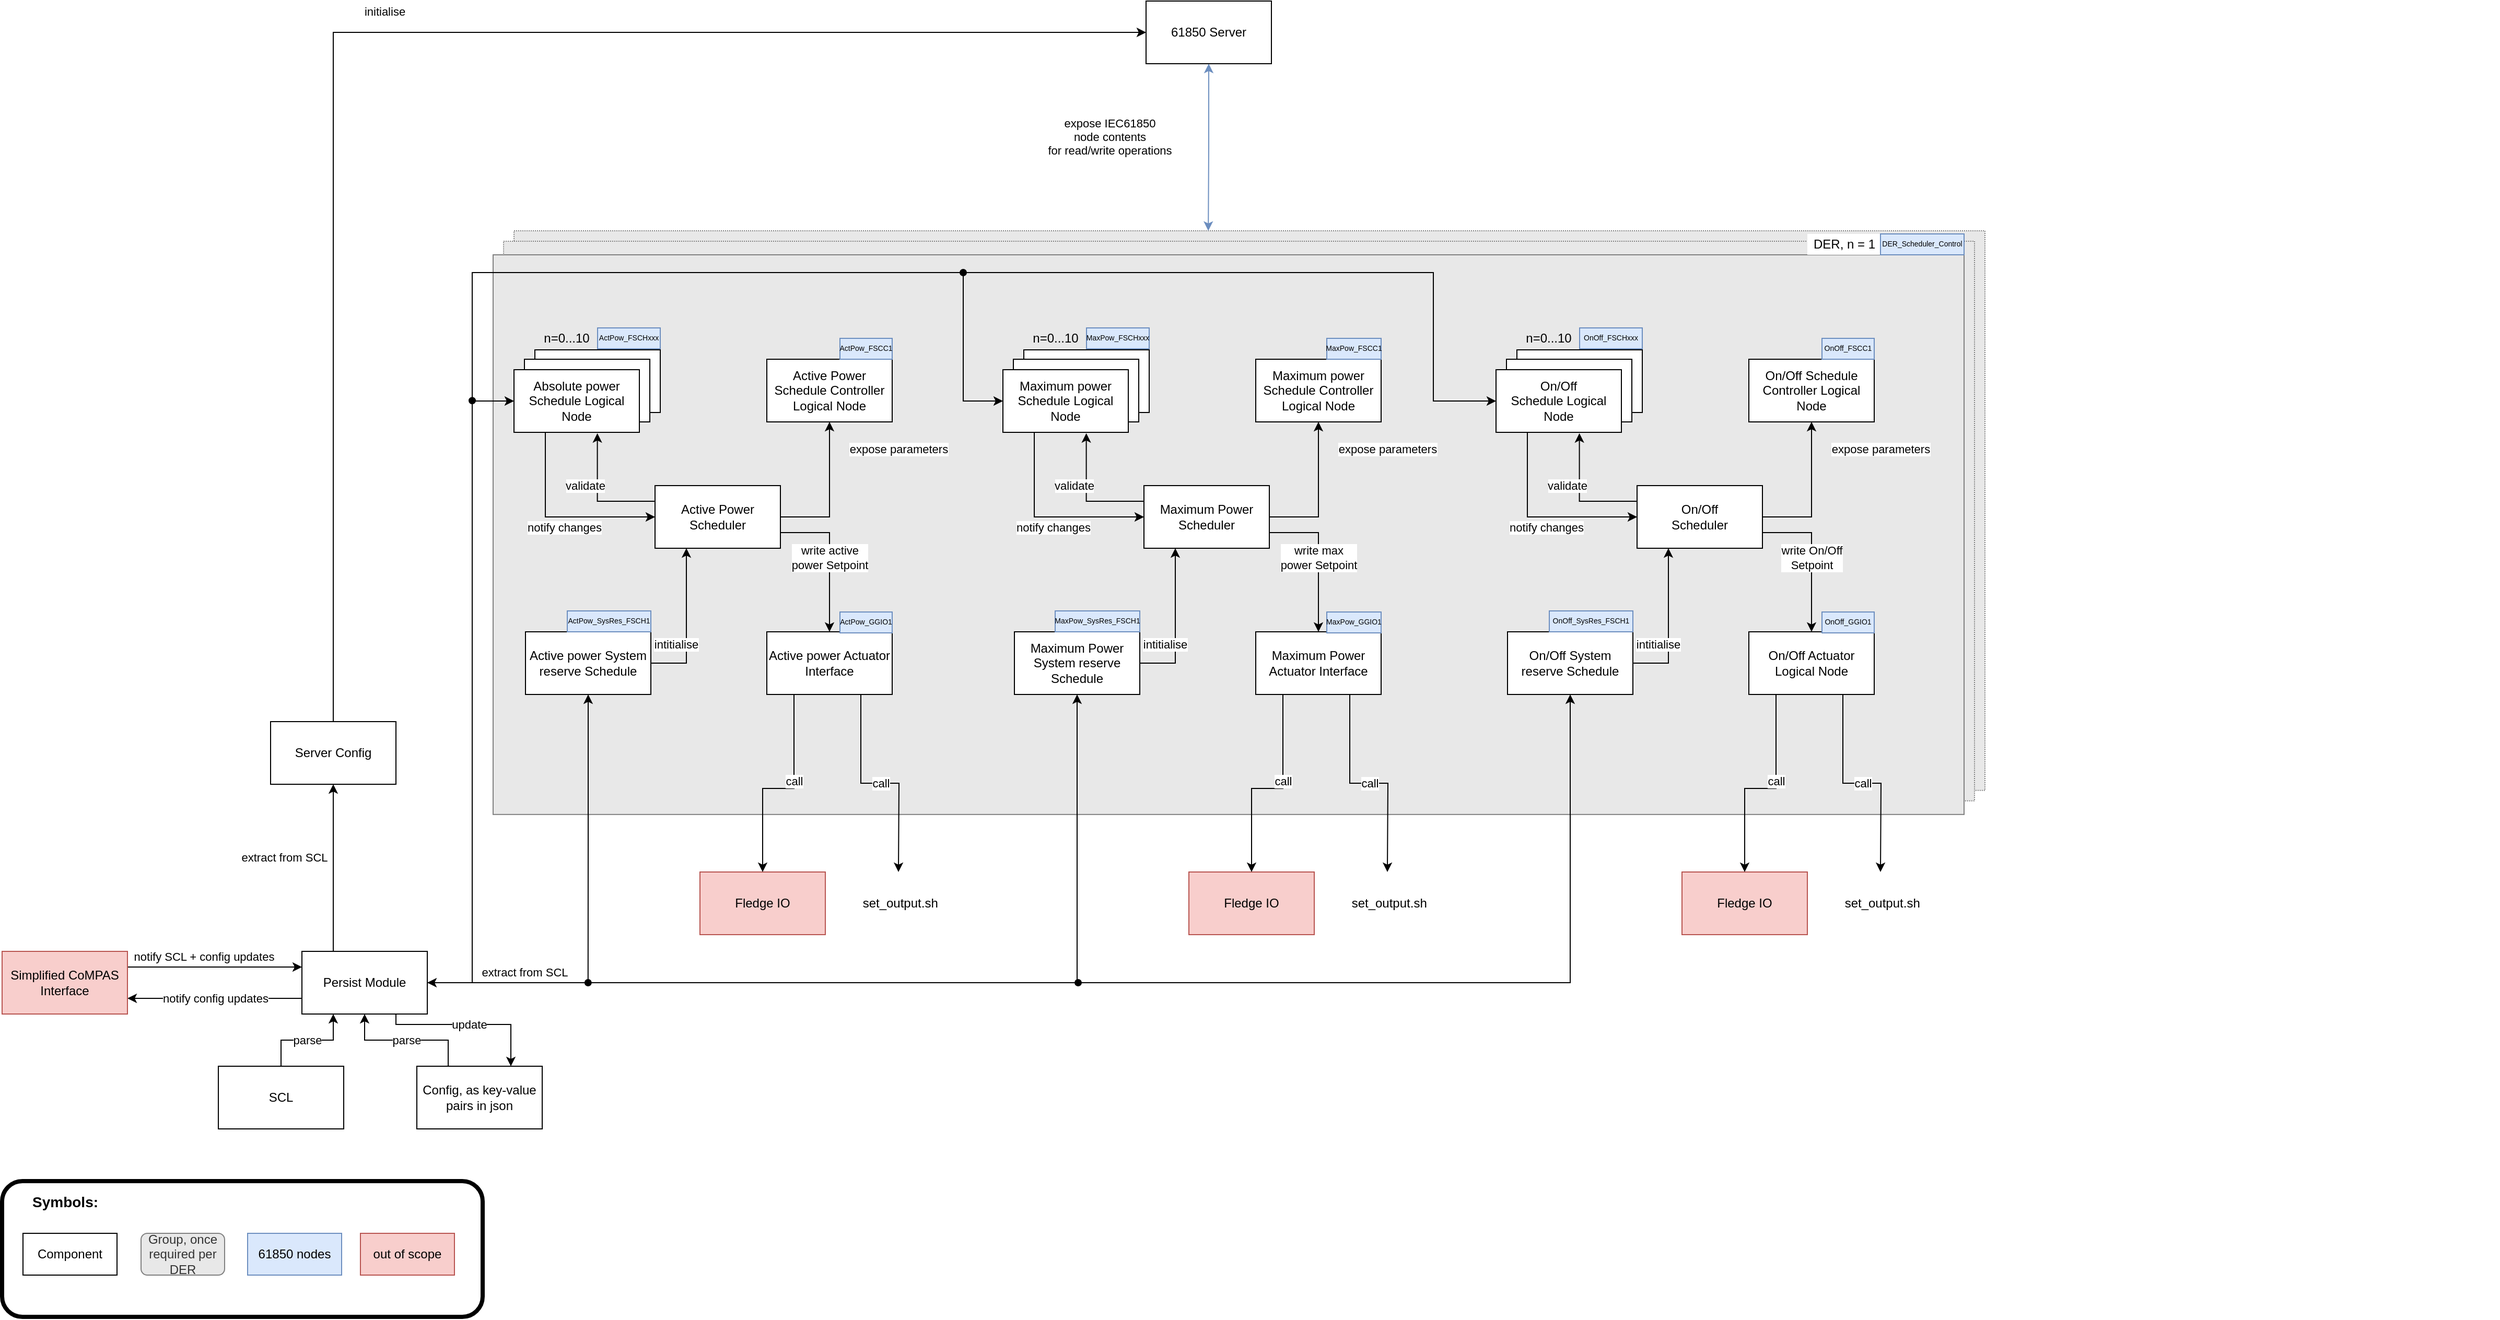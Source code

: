<mxfile version="16.1.2" type="device"><diagram name="Page-1" id="5f0bae14-7c28-e335-631c-24af17079c00"><mxGraphModel dx="2878" dy="2131" grid="1" gridSize="10" guides="1" tooltips="1" connect="1" arrows="1" fold="1" page="1" pageScale="1" pageWidth="1100" pageHeight="850" background="none" math="0" shadow="0"><root><mxCell id="0"/><mxCell id="1" parent="0"/><mxCell id="LtgNEGs4udI9Ms86Gud2-4" value="" style="rounded=0;whiteSpace=wrap;html=1;fillColor=#E8E8E8;fontColor=#333333;strokeColor=#808080;glass=0;shadow=0;sketch=0;dashed=1;dashPattern=1 1;" parent="1" vertex="1"><mxGeometry x="30" y="120" width="1408" height="535.92" as="geometry"/></mxCell><mxCell id="wXmrmxAiznB9ebaS8FyD-4" value="&lt;span style=&quot;color: rgb(0 , 0 , 0) ; font-family: &amp;#34;helvetica&amp;#34; ; font-size: 11px ; font-style: normal ; font-weight: 400 ; letter-spacing: normal ; text-align: center ; text-indent: 0px ; text-transform: none ; word-spacing: 0px ; background-color: rgb(255 , 255 , 255) ; display: inline ; float: none&quot;&gt;expose IEC61850&lt;/span&gt;&lt;br style=&quot;color: rgb(0 , 0 , 0) ; font-family: &amp;#34;helvetica&amp;#34; ; font-size: 11px ; font-style: normal ; font-weight: 400 ; letter-spacing: normal ; text-align: center ; text-indent: 0px ; text-transform: none ; word-spacing: 0px&quot;&gt;&lt;span style=&quot;color: rgb(0 , 0 , 0) ; font-family: &amp;#34;helvetica&amp;#34; ; font-size: 11px ; font-style: normal ; font-weight: 400 ; letter-spacing: normal ; text-align: center ; text-indent: 0px ; text-transform: none ; word-spacing: 0px ; background-color: rgb(255 , 255 , 255) ; display: inline ; float: none&quot;&gt;node contents&lt;br&gt;for read/write operations&lt;/span&gt;" style="edgeStyle=orthogonalEdgeStyle;rounded=0;orthogonalLoop=1;jettySize=auto;html=1;exitX=0.5;exitY=1;exitDx=0;exitDy=0;entryX=0.472;entryY=0;entryDx=0;entryDy=0;entryPerimeter=0;startArrow=classic;startFill=1;fillColor=#dae8fc;strokeColor=#6c8ebf;" edge="1" parent="1" source="b1wSyEFUPVE4bgTUCaJU-1" target="LtgNEGs4udI9Ms86Gud2-4"><mxGeometry x="-0.127" y="-95" relative="1" as="geometry"><mxPoint as="offset"/></mxGeometry></mxCell><mxCell id="b1wSyEFUPVE4bgTUCaJU-1" value="61850 Server" style="rounded=0;whiteSpace=wrap;html=1;" parent="1" vertex="1"><mxGeometry x="635" y="-100" width="120" height="60" as="geometry"/></mxCell><mxCell id="b1wSyEFUPVE4bgTUCaJU-31" value="parse" style="edgeStyle=orthogonalEdgeStyle;rounded=0;orthogonalLoop=1;jettySize=auto;html=1;exitX=0.5;exitY=0;exitDx=0;exitDy=0;entryX=0.25;entryY=1;entryDx=0;entryDy=0;" parent="1" source="b1wSyEFUPVE4bgTUCaJU-2" target="b1wSyEFUPVE4bgTUCaJU-12" edge="1"><mxGeometry relative="1" as="geometry"/></mxCell><mxCell id="b1wSyEFUPVE4bgTUCaJU-2" value="SCL" style="rounded=0;whiteSpace=wrap;html=1;" parent="1" vertex="1"><mxGeometry x="-253" y="920" width="120" height="60" as="geometry"/></mxCell><mxCell id="b1wSyEFUPVE4bgTUCaJU-33" value="parse" style="edgeStyle=orthogonalEdgeStyle;rounded=0;orthogonalLoop=1;jettySize=auto;html=1;exitX=0.25;exitY=0;exitDx=0;exitDy=0;entryX=0.5;entryY=1;entryDx=0;entryDy=0;" parent="1" source="b1wSyEFUPVE4bgTUCaJU-3" target="b1wSyEFUPVE4bgTUCaJU-12" edge="1"><mxGeometry relative="1" as="geometry"/></mxCell><mxCell id="b1wSyEFUPVE4bgTUCaJU-3" value="Config, as key-value pairs in json" style="rounded=0;whiteSpace=wrap;html=1;" parent="1" vertex="1"><mxGeometry x="-63" y="920" width="120" height="60" as="geometry"/></mxCell><mxCell id="b1wSyEFUPVE4bgTUCaJU-34" value="update" style="edgeStyle=orthogonalEdgeStyle;rounded=0;orthogonalLoop=1;jettySize=auto;html=1;exitX=0.75;exitY=1;exitDx=0;exitDy=0;entryX=0.75;entryY=0;entryDx=0;entryDy=0;" parent="1" source="b1wSyEFUPVE4bgTUCaJU-12" target="b1wSyEFUPVE4bgTUCaJU-3" edge="1"><mxGeometry relative="1" as="geometry"><Array as="points"><mxPoint x="-83" y="880"/><mxPoint x="27" y="880"/></Array></mxGeometry></mxCell><mxCell id="b1wSyEFUPVE4bgTUCaJU-37" value="extract from SCL" style="edgeStyle=orthogonalEdgeStyle;rounded=0;orthogonalLoop=1;jettySize=auto;html=1;exitX=0.25;exitY=0;exitDx=0;exitDy=0;entryX=0.5;entryY=1;entryDx=0;entryDy=0;" parent="1" source="b1wSyEFUPVE4bgTUCaJU-12" target="b1wSyEFUPVE4bgTUCaJU-26" edge="1"><mxGeometry x="0.125" y="47" relative="1" as="geometry"><Array as="points"><mxPoint x="-143" y="730"/><mxPoint x="-143" y="730"/></Array><mxPoint as="offset"/></mxGeometry></mxCell><mxCell id="b1wSyEFUPVE4bgTUCaJU-51" value="notify config updates" style="edgeStyle=orthogonalEdgeStyle;rounded=0;orthogonalLoop=1;jettySize=auto;html=1;exitX=0;exitY=0.75;exitDx=0;exitDy=0;entryX=1;entryY=0.75;entryDx=0;entryDy=0;" parent="1" source="b1wSyEFUPVE4bgTUCaJU-12" target="b1wSyEFUPVE4bgTUCaJU-47" edge="1"><mxGeometry relative="1" as="geometry"/></mxCell><mxCell id="b1wSyEFUPVE4bgTUCaJU-12" value="Persist Module" style="rounded=0;whiteSpace=wrap;html=1;" parent="1" vertex="1"><mxGeometry x="-173" y="810" width="120" height="60" as="geometry"/></mxCell><mxCell id="b1wSyEFUPVE4bgTUCaJU-27" value="initialise" style="edgeStyle=orthogonalEdgeStyle;rounded=0;orthogonalLoop=1;jettySize=auto;html=1;exitX=0.5;exitY=0;exitDx=0;exitDy=0;entryX=0;entryY=0.5;entryDx=0;entryDy=0;" parent="1" source="b1wSyEFUPVE4bgTUCaJU-26" target="b1wSyEFUPVE4bgTUCaJU-1" edge="1"><mxGeometry x="-0.014" y="20" relative="1" as="geometry"><mxPoint as="offset"/></mxGeometry></mxCell><mxCell id="b1wSyEFUPVE4bgTUCaJU-26" value="Server Config" style="rounded=0;whiteSpace=wrap;html=1;" parent="1" vertex="1"><mxGeometry x="-203" y="590" width="120" height="60" as="geometry"/></mxCell><mxCell id="b1wSyEFUPVE4bgTUCaJU-49" style="edgeStyle=orthogonalEdgeStyle;rounded=0;orthogonalLoop=1;jettySize=auto;html=1;exitX=1;exitY=0.25;exitDx=0;exitDy=0;entryX=0;entryY=0.25;entryDx=0;entryDy=0;" parent="1" source="b1wSyEFUPVE4bgTUCaJU-47" target="b1wSyEFUPVE4bgTUCaJU-12" edge="1"><mxGeometry relative="1" as="geometry"/></mxCell><mxCell id="b1wSyEFUPVE4bgTUCaJU-50" value="notify SCL + config updates" style="edgeLabel;html=1;align=center;verticalAlign=middle;resizable=0;points=[];" parent="b1wSyEFUPVE4bgTUCaJU-49" vertex="1" connectable="0"><mxGeometry x="-0.357" y="-4" relative="1" as="geometry"><mxPoint x="19" y="-14" as="offset"/></mxGeometry></mxCell><mxCell id="b1wSyEFUPVE4bgTUCaJU-47" value="Simplified CoMPAS Interface" style="rounded=0;whiteSpace=wrap;html=1;fillColor=#f8cecc;strokeColor=#b85450;" parent="1" vertex="1"><mxGeometry x="-460" y="810" width="120" height="60" as="geometry"/></mxCell><mxCell id="b1wSyEFUPVE4bgTUCaJU-73" value="" style="rounded=1;whiteSpace=wrap;html=1;shadow=0;glass=0;sketch=0;fontSize=7;fillColor=none;strokeWidth=4;" parent="1" vertex="1"><mxGeometry x="-460" y="1030" width="460" height="130" as="geometry"/></mxCell><mxCell id="b1wSyEFUPVE4bgTUCaJU-56" value="out of scope" style="rounded=0;whiteSpace=wrap;html=1;fillColor=#f8cecc;strokeColor=#b85450;" parent="1" vertex="1"><mxGeometry x="-117" y="1080" width="90" height="40" as="geometry"/></mxCell><mxCell id="b1wSyEFUPVE4bgTUCaJU-57" value="61850 nodes" style="rounded=0;whiteSpace=wrap;html=1;fillColor=#dae8fc;strokeColor=#6c8ebf;" parent="1" vertex="1"><mxGeometry x="-225" y="1080" width="90" height="40" as="geometry"/></mxCell><mxCell id="b1wSyEFUPVE4bgTUCaJU-58" value="Symbols:" style="text;html=1;align=center;verticalAlign=middle;resizable=0;points=[];autosize=1;strokeColor=none;fillColor=none;fontStyle=1;fontSize=14;" parent="1" vertex="1"><mxGeometry x="-440" y="1040" width="80" height="20" as="geometry"/></mxCell><mxCell id="b1wSyEFUPVE4bgTUCaJU-59" value="Group, once required per DER" style="rounded=1;whiteSpace=wrap;html=1;fillColor=#E8E8E8;fontColor=#333333;strokeColor=#808080;glass=0;shadow=0;sketch=0;" parent="1" vertex="1"><mxGeometry x="-327" y="1080" width="80" height="40" as="geometry"/></mxCell><mxCell id="b1wSyEFUPVE4bgTUCaJU-63" value="Component" style="rounded=0;whiteSpace=wrap;html=1;" parent="1" vertex="1"><mxGeometry x="-440" y="1080" width="90" height="40" as="geometry"/></mxCell><mxCell id="hjx7V7GjaPoPfqnVRWbY-180" value="" style="group" parent="1" vertex="1" connectable="0"><mxGeometry x="498" y="213" width="1432" height="581" as="geometry"/></mxCell><mxCell id="LtgNEGs4udI9Ms86Gud2-1" value="" style="rounded=0;whiteSpace=wrap;html=1;fillColor=#E8E8E8;fontColor=#333333;strokeColor=#808080;glass=0;shadow=0;sketch=0;dashed=1;dashPattern=1 1;" parent="hjx7V7GjaPoPfqnVRWbY-180" vertex="1"><mxGeometry x="-478" y="-83" width="1408" height="535.92" as="geometry"/></mxCell><mxCell id="b1wSyEFUPVE4bgTUCaJU-46" value="" style="rounded=0;whiteSpace=wrap;html=1;fillColor=#E8E8E8;fontColor=#333333;strokeColor=#808080;glass=0;shadow=0;sketch=0;" parent="hjx7V7GjaPoPfqnVRWbY-180" vertex="1"><mxGeometry x="-488" y="-70" width="1408" height="535.92" as="geometry"/></mxCell><mxCell id="b1wSyEFUPVE4bgTUCaJU-44" value="set_output.sh&amp;nbsp;" style="text;html=1;align=center;verticalAlign=middle;resizable=0;points=[];autosize=1;strokeColor=none;fillColor=none;" parent="hjx7V7GjaPoPfqnVRWbY-180" vertex="1"><mxGeometry x="326" y="541" width="90" height="20" as="geometry"/></mxCell><mxCell id="b1wSyEFUPVE4bgTUCaJU-64" value="Fledge IO" style="rounded=0;whiteSpace=wrap;html=1;fillColor=#f8cecc;strokeColor=#b85450;" parent="hjx7V7GjaPoPfqnVRWbY-180" vertex="1"><mxGeometry x="178" y="521" width="120" height="60" as="geometry"/></mxCell><mxCell id="b1wSyEFUPVE4bgTUCaJU-4" value="Maximum Power Actuator Interface" style="rounded=0;whiteSpace=wrap;html=1;verticalAlign=middle;" parent="hjx7V7GjaPoPfqnVRWbY-180" vertex="1"><mxGeometry x="242" y="291" width="120" height="60" as="geometry"/></mxCell><mxCell id="b1wSyEFUPVE4bgTUCaJU-43" value="call" style="edgeStyle=orthogonalEdgeStyle;rounded=0;orthogonalLoop=1;jettySize=auto;html=1;exitX=0.5;exitY=1;exitDx=0;exitDy=0;entryX=0.5;entryY=0;entryDx=0;entryDy=0;" parent="hjx7V7GjaPoPfqnVRWbY-180" source="b1wSyEFUPVE4bgTUCaJU-4" target="b1wSyEFUPVE4bgTUCaJU-64" edge="1"><mxGeometry relative="1" as="geometry"><mxPoint x="198" y="591" as="targetPoint"/><Array as="points"><mxPoint x="268" y="351"/><mxPoint x="268" y="441"/><mxPoint x="238" y="441"/></Array></mxGeometry></mxCell><mxCell id="b1wSyEFUPVE4bgTUCaJU-9" value="Maximum power Schedule Controller Logical Node" style="rounded=0;whiteSpace=wrap;html=1;verticalAlign=middle;" parent="hjx7V7GjaPoPfqnVRWbY-180" vertex="1"><mxGeometry x="242" y="30" width="120" height="60" as="geometry"/></mxCell><mxCell id="b1wSyEFUPVE4bgTUCaJU-69" value="MaxPow_FSCC1" style="rounded=0;whiteSpace=wrap;html=1;fillColor=#dae8fc;strokeColor=#6c8ebf;fontSize=7;verticalAlign=middle;" parent="hjx7V7GjaPoPfqnVRWbY-180" vertex="1"><mxGeometry x="310" y="10" width="52" height="20" as="geometry"/></mxCell><mxCell id="hjx7V7GjaPoPfqnVRWbY-268" value="write max &lt;br&gt;power Setpoint" style="edgeStyle=orthogonalEdgeStyle;rounded=0;orthogonalLoop=1;jettySize=auto;html=1;exitX=1;exitY=0.75;exitDx=0;exitDy=0;startArrow=none;startFill=0;endArrow=classic;endFill=1;strokeColor=default;" parent="hjx7V7GjaPoPfqnVRWbY-180" source="b1wSyEFUPVE4bgTUCaJU-10" target="b1wSyEFUPVE4bgTUCaJU-4" edge="1"><mxGeometry relative="1" as="geometry"/></mxCell><mxCell id="b1wSyEFUPVE4bgTUCaJU-10" value="Maximum Power Scheduler" style="rounded=0;whiteSpace=wrap;html=1;verticalAlign=middle;" parent="hjx7V7GjaPoPfqnVRWbY-180" vertex="1"><mxGeometry x="135" y="151" width="120" height="60" as="geometry"/></mxCell><mxCell id="b1wSyEFUPVE4bgTUCaJU-41" value="expose parameters" style="edgeStyle=orthogonalEdgeStyle;rounded=0;orthogonalLoop=1;jettySize=auto;html=1;exitX=1;exitY=0.5;exitDx=0;exitDy=0;entryX=0.5;entryY=1;entryDx=0;entryDy=0;verticalAlign=middle;" parent="hjx7V7GjaPoPfqnVRWbY-180" source="b1wSyEFUPVE4bgTUCaJU-10" target="b1wSyEFUPVE4bgTUCaJU-9" edge="1"><mxGeometry x="0.624" y="-66" relative="1" as="geometry"><mxPoint as="offset"/></mxGeometry></mxCell><mxCell id="b1wSyEFUPVE4bgTUCaJU-35" value="intitialise" style="edgeStyle=orthogonalEdgeStyle;rounded=0;orthogonalLoop=1;jettySize=auto;html=1;exitX=1;exitY=0.5;exitDx=0;exitDy=0;entryX=0.25;entryY=1;entryDx=0;entryDy=0;verticalAlign=middle;" parent="hjx7V7GjaPoPfqnVRWbY-180" source="b1wSyEFUPVE4bgTUCaJU-17" target="b1wSyEFUPVE4bgTUCaJU-10" edge="1"><mxGeometry x="-0.28" y="10" relative="1" as="geometry"><mxPoint as="offset"/></mxGeometry></mxCell><mxCell id="b1wSyEFUPVE4bgTUCaJU-17" value="Maximum Power System reserve Schedule" style="rounded=0;whiteSpace=wrap;html=1;verticalAlign=middle;" parent="hjx7V7GjaPoPfqnVRWbY-180" vertex="1"><mxGeometry x="11" y="291" width="120" height="60" as="geometry"/></mxCell><mxCell id="b1wSyEFUPVE4bgTUCaJU-71" value="MaxPow_SysRes_FSCH1" style="rounded=0;whiteSpace=wrap;html=1;fillColor=#dae8fc;strokeColor=#6c8ebf;fontSize=7;verticalAlign=middle;" parent="hjx7V7GjaPoPfqnVRWbY-180" vertex="1"><mxGeometry x="50" y="271" width="81" height="20" as="geometry"/></mxCell><mxCell id="BL94pfB7byyHKRL7FPDJ-3" value="" style="group;verticalAlign=middle;" parent="hjx7V7GjaPoPfqnVRWbY-180" vertex="1" connectable="0"><mxGeometry width="140" height="100" as="geometry"/></mxCell><mxCell id="b1wSyEFUPVE4bgTUCaJU-5" value="Schedule Model" style="rounded=0;whiteSpace=wrap;html=1;verticalAlign=middle;" parent="BL94pfB7byyHKRL7FPDJ-3" vertex="1"><mxGeometry x="20" y="21" width="120" height="60" as="geometry"/></mxCell><mxCell id="BL94pfB7byyHKRL7FPDJ-1" value="" style="group;verticalAlign=middle;fillColor=none;" parent="BL94pfB7byyHKRL7FPDJ-3" vertex="1" connectable="0"><mxGeometry width="140" height="100" as="geometry"/></mxCell><mxCell id="b1wSyEFUPVE4bgTUCaJU-6" value="Schedule Model" style="rounded=0;whiteSpace=wrap;html=1;verticalAlign=middle;" parent="BL94pfB7byyHKRL7FPDJ-1" vertex="1"><mxGeometry x="10" y="30" width="120" height="60" as="geometry"/></mxCell><mxCell id="b1wSyEFUPVE4bgTUCaJU-7" value="Maximum power&lt;br&gt;Schedule Logical Node" style="rounded=0;whiteSpace=wrap;html=1;verticalAlign=middle;" parent="BL94pfB7byyHKRL7FPDJ-1" vertex="1"><mxGeometry y="40" width="120" height="60" as="geometry"/></mxCell><mxCell id="b1wSyEFUPVE4bgTUCaJU-45" value="n=0...10" style="text;html=1;align=center;verticalAlign=middle;resizable=0;points=[];autosize=1;strokeColor=none;fillColor=none;" parent="BL94pfB7byyHKRL7FPDJ-1" vertex="1"><mxGeometry x="20" width="60" height="20" as="geometry"/></mxCell><mxCell id="b1wSyEFUPVE4bgTUCaJU-67" value="MaxPow_FSCHxxx" style="rounded=0;whiteSpace=wrap;html=1;fillColor=#dae8fc;strokeColor=#6c8ebf;fontSize=7;verticalAlign=middle;" parent="BL94pfB7byyHKRL7FPDJ-1" vertex="1"><mxGeometry x="80" width="60" height="20" as="geometry"/></mxCell><mxCell id="b1wSyEFUPVE4bgTUCaJU-14" value="notify changes" style="edgeStyle=orthogonalEdgeStyle;rounded=0;orthogonalLoop=1;jettySize=auto;html=1;exitX=0.25;exitY=1;exitDx=0;exitDy=0;entryX=0;entryY=0.5;entryDx=0;entryDy=0;verticalAlign=middle;" parent="hjx7V7GjaPoPfqnVRWbY-180" source="b1wSyEFUPVE4bgTUCaJU-7" target="b1wSyEFUPVE4bgTUCaJU-10" edge="1"><mxGeometry x="0.062" y="-10" relative="1" as="geometry"><Array as="points"><mxPoint x="30" y="181"/></Array><mxPoint as="offset"/><mxPoint x="-64.48" y="110.28" as="sourcePoint"/></mxGeometry></mxCell><mxCell id="b1wSyEFUPVE4bgTUCaJU-21" style="edgeStyle=orthogonalEdgeStyle;rounded=0;orthogonalLoop=1;jettySize=auto;html=1;exitX=0;exitY=0.25;exitDx=0;exitDy=0;entryX=0.665;entryY=1.014;entryDx=0;entryDy=0;entryPerimeter=0;verticalAlign=middle;" parent="hjx7V7GjaPoPfqnVRWbY-180" source="b1wSyEFUPVE4bgTUCaJU-10" target="b1wSyEFUPVE4bgTUCaJU-7" edge="1"><mxGeometry relative="1" as="geometry"><mxPoint x="-17.12" y="110.76" as="targetPoint"/></mxGeometry></mxCell><mxCell id="b1wSyEFUPVE4bgTUCaJU-22" value="validate" style="edgeLabel;html=1;align=center;verticalAlign=middle;resizable=0;points=[];" parent="b1wSyEFUPVE4bgTUCaJU-21" vertex="1" connectable="0"><mxGeometry x="-0.495" y="1" relative="1" as="geometry"><mxPoint x="-37" y="-16" as="offset"/></mxGeometry></mxCell><mxCell id="hjx7V7GjaPoPfqnVRWbY-154" value="MaxPow_GGIO1" style="rounded=0;whiteSpace=wrap;html=1;fillColor=#dae8fc;strokeColor=#6c8ebf;fontSize=7;verticalAlign=middle;" parent="hjx7V7GjaPoPfqnVRWbY-180" vertex="1"><mxGeometry x="310" y="272.04" width="52" height="20" as="geometry"/></mxCell><mxCell id="hjx7V7GjaPoPfqnVRWbY-155" value="call" style="edgeStyle=orthogonalEdgeStyle;rounded=0;orthogonalLoop=1;jettySize=auto;html=1;exitX=0.75;exitY=1;exitDx=0;exitDy=0;" parent="hjx7V7GjaPoPfqnVRWbY-180" source="b1wSyEFUPVE4bgTUCaJU-4" edge="1"><mxGeometry relative="1" as="geometry"><mxPoint x="368" y="521" as="targetPoint"/><mxPoint x="312" y="361" as="sourcePoint"/></mxGeometry></mxCell><mxCell id="b1wSyEFUPVE4bgTUCaJU-62" value="DER, n = 1" style="text;html=1;align=center;verticalAlign=middle;resizable=0;points=[];autosize=1;fillColor=default;" parent="hjx7V7GjaPoPfqnVRWbY-180" vertex="1"><mxGeometry x="770" y="-90" width="70" height="20" as="geometry"/></mxCell><mxCell id="b1wSyEFUPVE4bgTUCaJU-68" value="DER_Scheduler_Control" style="rounded=0;whiteSpace=wrap;html=1;fillColor=#dae8fc;strokeColor=#6c8ebf;fontSize=7;" parent="hjx7V7GjaPoPfqnVRWbY-180" vertex="1"><mxGeometry x="840" y="-90" width="80" height="20" as="geometry"/></mxCell><mxCell id="hjx7V7GjaPoPfqnVRWbY-230" value="" style="group" parent="1" vertex="1" connectable="0"><mxGeometry x="970" y="213" width="960" height="581" as="geometry"/></mxCell><mxCell id="hjx7V7GjaPoPfqnVRWbY-231" value="set_output.sh&amp;nbsp;" style="text;html=1;align=center;verticalAlign=middle;resizable=0;points=[];autosize=1;strokeColor=none;fillColor=none;" parent="hjx7V7GjaPoPfqnVRWbY-230" vertex="1"><mxGeometry x="326" y="541" width="90" height="20" as="geometry"/></mxCell><mxCell id="hjx7V7GjaPoPfqnVRWbY-232" value="Fledge IO" style="rounded=0;whiteSpace=wrap;html=1;fillColor=#f8cecc;strokeColor=#b85450;" parent="hjx7V7GjaPoPfqnVRWbY-230" vertex="1"><mxGeometry x="178" y="521" width="120" height="60" as="geometry"/></mxCell><mxCell id="hjx7V7GjaPoPfqnVRWbY-233" value="On/Off Actuator Logical Node" style="rounded=0;whiteSpace=wrap;html=1;verticalAlign=middle;" parent="hjx7V7GjaPoPfqnVRWbY-230" vertex="1"><mxGeometry x="242" y="291" width="120" height="60" as="geometry"/></mxCell><mxCell id="hjx7V7GjaPoPfqnVRWbY-234" value="call" style="edgeStyle=orthogonalEdgeStyle;rounded=0;orthogonalLoop=1;jettySize=auto;html=1;exitX=0.5;exitY=1;exitDx=0;exitDy=0;entryX=0.5;entryY=0;entryDx=0;entryDy=0;" parent="hjx7V7GjaPoPfqnVRWbY-230" source="hjx7V7GjaPoPfqnVRWbY-233" target="hjx7V7GjaPoPfqnVRWbY-232" edge="1"><mxGeometry relative="1" as="geometry"><mxPoint x="198" y="591" as="targetPoint"/><Array as="points"><mxPoint x="268" y="351"/><mxPoint x="268" y="441"/><mxPoint x="238" y="441"/></Array></mxGeometry></mxCell><mxCell id="hjx7V7GjaPoPfqnVRWbY-235" value="On/Off Schedule Controller Logical Node" style="rounded=0;whiteSpace=wrap;html=1;verticalAlign=middle;" parent="hjx7V7GjaPoPfqnVRWbY-230" vertex="1"><mxGeometry x="242" y="30" width="120" height="60" as="geometry"/></mxCell><mxCell id="hjx7V7GjaPoPfqnVRWbY-236" value="OnOff_FSCC1" style="rounded=0;whiteSpace=wrap;html=1;fillColor=#dae8fc;strokeColor=#6c8ebf;fontSize=7;verticalAlign=middle;" parent="hjx7V7GjaPoPfqnVRWbY-230" vertex="1"><mxGeometry x="312" y="10" width="50" height="20" as="geometry"/></mxCell><mxCell id="hjx7V7GjaPoPfqnVRWbY-270" value="write On/Off&lt;br&gt;Setpoint" style="edgeStyle=orthogonalEdgeStyle;rounded=0;orthogonalLoop=1;jettySize=auto;html=1;exitX=1;exitY=0.75;exitDx=0;exitDy=0;startArrow=none;startFill=0;endArrow=classic;endFill=1;strokeColor=default;" parent="hjx7V7GjaPoPfqnVRWbY-230" source="hjx7V7GjaPoPfqnVRWbY-237" target="hjx7V7GjaPoPfqnVRWbY-233" edge="1"><mxGeometry relative="1" as="geometry"/></mxCell><mxCell id="hjx7V7GjaPoPfqnVRWbY-237" value="On/Off&lt;br&gt;Scheduler" style="rounded=0;whiteSpace=wrap;html=1;verticalAlign=middle;" parent="hjx7V7GjaPoPfqnVRWbY-230" vertex="1"><mxGeometry x="135" y="151" width="120" height="60" as="geometry"/></mxCell><mxCell id="hjx7V7GjaPoPfqnVRWbY-238" value="expose parameters" style="edgeStyle=orthogonalEdgeStyle;rounded=0;orthogonalLoop=1;jettySize=auto;html=1;exitX=1;exitY=0.5;exitDx=0;exitDy=0;entryX=0.5;entryY=1;entryDx=0;entryDy=0;verticalAlign=middle;" parent="hjx7V7GjaPoPfqnVRWbY-230" source="hjx7V7GjaPoPfqnVRWbY-237" target="hjx7V7GjaPoPfqnVRWbY-235" edge="1"><mxGeometry x="0.624" y="-66" relative="1" as="geometry"><mxPoint as="offset"/></mxGeometry></mxCell><mxCell id="hjx7V7GjaPoPfqnVRWbY-239" value="intitialise" style="edgeStyle=orthogonalEdgeStyle;rounded=0;orthogonalLoop=1;jettySize=auto;html=1;exitX=1;exitY=0.5;exitDx=0;exitDy=0;entryX=0.25;entryY=1;entryDx=0;entryDy=0;verticalAlign=middle;" parent="hjx7V7GjaPoPfqnVRWbY-230" source="hjx7V7GjaPoPfqnVRWbY-240" target="hjx7V7GjaPoPfqnVRWbY-237" edge="1"><mxGeometry x="-0.28" y="10" relative="1" as="geometry"><mxPoint as="offset"/></mxGeometry></mxCell><mxCell id="hjx7V7GjaPoPfqnVRWbY-240" value="On/Off System reserve Schedule" style="rounded=0;whiteSpace=wrap;html=1;verticalAlign=middle;" parent="hjx7V7GjaPoPfqnVRWbY-230" vertex="1"><mxGeometry x="11" y="291" width="120" height="60" as="geometry"/></mxCell><mxCell id="hjx7V7GjaPoPfqnVRWbY-241" value="OnOff_SysRes_FSCH1" style="rounded=0;whiteSpace=wrap;html=1;fillColor=#dae8fc;strokeColor=#6c8ebf;fontSize=7;verticalAlign=middle;" parent="hjx7V7GjaPoPfqnVRWbY-230" vertex="1"><mxGeometry x="51" y="271" width="80" height="20" as="geometry"/></mxCell><mxCell id="hjx7V7GjaPoPfqnVRWbY-242" value="" style="group;verticalAlign=middle;" parent="hjx7V7GjaPoPfqnVRWbY-230" vertex="1" connectable="0"><mxGeometry width="140" height="100" as="geometry"/></mxCell><mxCell id="hjx7V7GjaPoPfqnVRWbY-243" value="Schedule Model" style="rounded=0;whiteSpace=wrap;html=1;verticalAlign=middle;" parent="hjx7V7GjaPoPfqnVRWbY-242" vertex="1"><mxGeometry x="20" y="21" width="120" height="60" as="geometry"/></mxCell><mxCell id="hjx7V7GjaPoPfqnVRWbY-244" value="" style="group;verticalAlign=middle;" parent="hjx7V7GjaPoPfqnVRWbY-242" vertex="1" connectable="0"><mxGeometry width="140" height="100" as="geometry"/></mxCell><mxCell id="hjx7V7GjaPoPfqnVRWbY-245" value="Schedule Model" style="rounded=0;whiteSpace=wrap;html=1;verticalAlign=middle;" parent="hjx7V7GjaPoPfqnVRWbY-244" vertex="1"><mxGeometry x="10" y="30" width="120" height="60" as="geometry"/></mxCell><mxCell id="hjx7V7GjaPoPfqnVRWbY-246" value="On/Off&lt;br&gt;Schedule Logical Node" style="rounded=0;whiteSpace=wrap;html=1;verticalAlign=middle;" parent="hjx7V7GjaPoPfqnVRWbY-244" vertex="1"><mxGeometry y="40" width="120" height="60" as="geometry"/></mxCell><mxCell id="hjx7V7GjaPoPfqnVRWbY-247" value="n=0...10" style="text;html=1;align=center;verticalAlign=middle;resizable=0;points=[];autosize=1;strokeColor=none;fillColor=none;" parent="hjx7V7GjaPoPfqnVRWbY-244" vertex="1"><mxGeometry x="20" width="60" height="20" as="geometry"/></mxCell><mxCell id="hjx7V7GjaPoPfqnVRWbY-248" value="OnOff_FSCHxxx" style="rounded=0;whiteSpace=wrap;html=1;fillColor=#dae8fc;strokeColor=#6c8ebf;fontSize=7;verticalAlign=middle;" parent="hjx7V7GjaPoPfqnVRWbY-244" vertex="1"><mxGeometry x="80" width="60" height="20" as="geometry"/></mxCell><mxCell id="hjx7V7GjaPoPfqnVRWbY-249" value="notify changes" style="edgeStyle=orthogonalEdgeStyle;rounded=0;orthogonalLoop=1;jettySize=auto;html=1;exitX=0.25;exitY=1;exitDx=0;exitDy=0;entryX=0;entryY=0.5;entryDx=0;entryDy=0;verticalAlign=middle;" parent="hjx7V7GjaPoPfqnVRWbY-230" source="hjx7V7GjaPoPfqnVRWbY-246" target="hjx7V7GjaPoPfqnVRWbY-237" edge="1"><mxGeometry x="0.062" y="-10" relative="1" as="geometry"><Array as="points"><mxPoint x="30" y="181"/></Array><mxPoint as="offset"/><mxPoint x="-64.48" y="110.28" as="sourcePoint"/></mxGeometry></mxCell><mxCell id="hjx7V7GjaPoPfqnVRWbY-250" style="edgeStyle=orthogonalEdgeStyle;rounded=0;orthogonalLoop=1;jettySize=auto;html=1;exitX=0;exitY=0.25;exitDx=0;exitDy=0;entryX=0.665;entryY=1.014;entryDx=0;entryDy=0;entryPerimeter=0;verticalAlign=middle;" parent="hjx7V7GjaPoPfqnVRWbY-230" source="hjx7V7GjaPoPfqnVRWbY-237" target="hjx7V7GjaPoPfqnVRWbY-246" edge="1"><mxGeometry relative="1" as="geometry"><mxPoint x="-17.12" y="110.76" as="targetPoint"/></mxGeometry></mxCell><mxCell id="hjx7V7GjaPoPfqnVRWbY-251" value="validate" style="edgeLabel;html=1;align=center;verticalAlign=middle;resizable=0;points=[];" parent="hjx7V7GjaPoPfqnVRWbY-250" vertex="1" connectable="0"><mxGeometry x="-0.495" y="1" relative="1" as="geometry"><mxPoint x="-37" y="-16" as="offset"/></mxGeometry></mxCell><mxCell id="hjx7V7GjaPoPfqnVRWbY-252" value="OnOff_GGIO1" style="rounded=0;whiteSpace=wrap;html=1;fillColor=#dae8fc;strokeColor=#6c8ebf;fontSize=7;verticalAlign=middle;" parent="hjx7V7GjaPoPfqnVRWbY-230" vertex="1"><mxGeometry x="312" y="272.04" width="50" height="20" as="geometry"/></mxCell><mxCell id="hjx7V7GjaPoPfqnVRWbY-253" value="call" style="edgeStyle=orthogonalEdgeStyle;rounded=0;orthogonalLoop=1;jettySize=auto;html=1;exitX=0.75;exitY=1;exitDx=0;exitDy=0;" parent="hjx7V7GjaPoPfqnVRWbY-230" source="hjx7V7GjaPoPfqnVRWbY-233" edge="1"><mxGeometry relative="1" as="geometry"><mxPoint x="368" y="521" as="targetPoint"/><mxPoint x="312" y="361" as="sourcePoint"/></mxGeometry></mxCell><mxCell id="hjx7V7GjaPoPfqnVRWbY-259" style="edgeStyle=orthogonalEdgeStyle;rounded=0;orthogonalLoop=1;jettySize=auto;html=1;exitX=0;exitY=0.5;exitDx=0;exitDy=0;startArrow=classic;startFill=1;endArrow=oval;endFill=1;" parent="1" source="b1wSyEFUPVE4bgTUCaJU-7" edge="1"><mxGeometry relative="1" as="geometry"><mxPoint x="-10.0" y="282.647" as="targetPoint"/><Array as="points"><mxPoint x="460" y="283"/><mxPoint x="460" y="160"/><mxPoint x="-10" y="160"/></Array></mxGeometry></mxCell><mxCell id="hjx7V7GjaPoPfqnVRWbY-260" style="edgeStyle=orthogonalEdgeStyle;rounded=0;orthogonalLoop=1;jettySize=auto;html=1;exitX=0;exitY=0.5;exitDx=0;exitDy=0;strokeColor=default;endArrow=oval;endFill=1;startArrow=classic;startFill=1;" parent="1" source="hjx7V7GjaPoPfqnVRWbY-246" edge="1"><mxGeometry relative="1" as="geometry"><mxPoint x="460" y="160" as="targetPoint"/><Array as="points"><mxPoint x="910" y="283"/><mxPoint x="910" y="160"/></Array></mxGeometry></mxCell><mxCell id="hjx7V7GjaPoPfqnVRWbY-265" style="edgeStyle=orthogonalEdgeStyle;rounded=0;orthogonalLoop=1;jettySize=auto;html=1;exitX=0.5;exitY=1;exitDx=0;exitDy=0;startArrow=classic;startFill=1;endArrow=oval;endFill=1;strokeColor=default;" parent="1" source="hjx7V7GjaPoPfqnVRWbY-191" edge="1"><mxGeometry relative="1" as="geometry"><mxPoint x="100.895" y="840" as="targetPoint"/></mxGeometry></mxCell><mxCell id="hjx7V7GjaPoPfqnVRWbY-266" style="edgeStyle=orthogonalEdgeStyle;rounded=0;orthogonalLoop=1;jettySize=auto;html=1;exitX=0.5;exitY=1;exitDx=0;exitDy=0;startArrow=classic;startFill=1;endArrow=oval;endFill=1;strokeColor=default;" parent="1" source="hjx7V7GjaPoPfqnVRWbY-240" edge="1"><mxGeometry relative="1" as="geometry"><mxPoint x="570.0" y="840" as="targetPoint"/><Array as="points"><mxPoint x="1041" y="840"/></Array></mxGeometry></mxCell><mxCell id="hjx7V7GjaPoPfqnVRWbY-181" value="" style="group" parent="1" vertex="1" connectable="0"><mxGeometry x="30" y="213" width="426" height="581" as="geometry"/></mxCell><mxCell id="hjx7V7GjaPoPfqnVRWbY-182" value="set_output.sh&amp;nbsp;" style="text;html=1;align=center;verticalAlign=middle;resizable=0;points=[];autosize=1;strokeColor=none;fillColor=none;" parent="hjx7V7GjaPoPfqnVRWbY-181" vertex="1"><mxGeometry x="326" y="541" width="90" height="20" as="geometry"/></mxCell><mxCell id="hjx7V7GjaPoPfqnVRWbY-183" value="Fledge IO" style="rounded=0;whiteSpace=wrap;html=1;fillColor=#f8cecc;strokeColor=#b85450;" parent="hjx7V7GjaPoPfqnVRWbY-181" vertex="1"><mxGeometry x="178" y="521" width="120" height="60" as="geometry"/></mxCell><mxCell id="hjx7V7GjaPoPfqnVRWbY-184" value="Active power Actuator Interface" style="rounded=0;whiteSpace=wrap;html=1;verticalAlign=middle;" parent="hjx7V7GjaPoPfqnVRWbY-181" vertex="1"><mxGeometry x="242" y="291" width="120" height="60" as="geometry"/></mxCell><mxCell id="hjx7V7GjaPoPfqnVRWbY-185" value="call" style="edgeStyle=orthogonalEdgeStyle;rounded=0;orthogonalLoop=1;jettySize=auto;html=1;exitX=0.5;exitY=1;exitDx=0;exitDy=0;entryX=0.5;entryY=0;entryDx=0;entryDy=0;" parent="hjx7V7GjaPoPfqnVRWbY-181" source="hjx7V7GjaPoPfqnVRWbY-184" target="hjx7V7GjaPoPfqnVRWbY-183" edge="1"><mxGeometry relative="1" as="geometry"><mxPoint x="198" y="591" as="targetPoint"/><Array as="points"><mxPoint x="268" y="351"/><mxPoint x="268" y="441"/><mxPoint x="238" y="441"/></Array></mxGeometry></mxCell><mxCell id="hjx7V7GjaPoPfqnVRWbY-186" value="Active Power Schedule Controller Logical Node" style="rounded=0;whiteSpace=wrap;html=1;verticalAlign=middle;" parent="hjx7V7GjaPoPfqnVRWbY-181" vertex="1"><mxGeometry x="242" y="30" width="120" height="60" as="geometry"/></mxCell><mxCell id="hjx7V7GjaPoPfqnVRWbY-187" value="ActPow_FSCC1" style="rounded=0;whiteSpace=wrap;html=1;fillColor=#dae8fc;strokeColor=#6c8ebf;fontSize=7;verticalAlign=middle;" parent="hjx7V7GjaPoPfqnVRWbY-181" vertex="1"><mxGeometry x="312" y="10" width="50" height="20" as="geometry"/></mxCell><mxCell id="hjx7V7GjaPoPfqnVRWbY-267" value="write active&lt;br&gt;power Setpoint" style="edgeStyle=orthogonalEdgeStyle;rounded=0;orthogonalLoop=1;jettySize=auto;html=1;exitX=1;exitY=0.75;exitDx=0;exitDy=0;startArrow=none;startFill=0;endArrow=classic;endFill=1;strokeColor=default;" parent="hjx7V7GjaPoPfqnVRWbY-181" source="hjx7V7GjaPoPfqnVRWbY-188" target="hjx7V7GjaPoPfqnVRWbY-184" edge="1"><mxGeometry relative="1" as="geometry"/></mxCell><mxCell id="hjx7V7GjaPoPfqnVRWbY-188" value="Active Power Scheduler" style="rounded=0;whiteSpace=wrap;html=1;verticalAlign=middle;" parent="hjx7V7GjaPoPfqnVRWbY-181" vertex="1"><mxGeometry x="135" y="151" width="120" height="60" as="geometry"/></mxCell><mxCell id="hjx7V7GjaPoPfqnVRWbY-189" value="expose parameters" style="edgeStyle=orthogonalEdgeStyle;rounded=0;orthogonalLoop=1;jettySize=auto;html=1;exitX=1;exitY=0.5;exitDx=0;exitDy=0;entryX=0.5;entryY=1;entryDx=0;entryDy=0;verticalAlign=middle;" parent="hjx7V7GjaPoPfqnVRWbY-181" source="hjx7V7GjaPoPfqnVRWbY-188" target="hjx7V7GjaPoPfqnVRWbY-186" edge="1"><mxGeometry x="0.624" y="-66" relative="1" as="geometry"><mxPoint as="offset"/></mxGeometry></mxCell><mxCell id="hjx7V7GjaPoPfqnVRWbY-190" value="intitialise" style="edgeStyle=orthogonalEdgeStyle;rounded=0;orthogonalLoop=1;jettySize=auto;html=1;exitX=1;exitY=0.5;exitDx=0;exitDy=0;entryX=0.25;entryY=1;entryDx=0;entryDy=0;verticalAlign=middle;" parent="hjx7V7GjaPoPfqnVRWbY-181" source="hjx7V7GjaPoPfqnVRWbY-191" target="hjx7V7GjaPoPfqnVRWbY-188" edge="1"><mxGeometry x="-0.28" y="10" relative="1" as="geometry"><mxPoint as="offset"/></mxGeometry></mxCell><mxCell id="hjx7V7GjaPoPfqnVRWbY-191" value="Active power System reserve Schedule" style="rounded=0;whiteSpace=wrap;html=1;verticalAlign=middle;" parent="hjx7V7GjaPoPfqnVRWbY-181" vertex="1"><mxGeometry x="11" y="291" width="120" height="60" as="geometry"/></mxCell><mxCell id="hjx7V7GjaPoPfqnVRWbY-192" value="ActPow_SysRes_FSCH1" style="rounded=0;whiteSpace=wrap;html=1;fillColor=#dae8fc;strokeColor=#6c8ebf;fontSize=7;verticalAlign=middle;" parent="hjx7V7GjaPoPfqnVRWbY-181" vertex="1"><mxGeometry x="51" y="271" width="80" height="20" as="geometry"/></mxCell><mxCell id="hjx7V7GjaPoPfqnVRWbY-193" value="" style="group;verticalAlign=middle;" parent="hjx7V7GjaPoPfqnVRWbY-181" vertex="1" connectable="0"><mxGeometry width="140" height="100" as="geometry"/></mxCell><mxCell id="hjx7V7GjaPoPfqnVRWbY-194" value="Schedule Model" style="rounded=0;whiteSpace=wrap;html=1;verticalAlign=middle;" parent="hjx7V7GjaPoPfqnVRWbY-193" vertex="1"><mxGeometry x="20" y="21" width="120" height="60" as="geometry"/></mxCell><mxCell id="hjx7V7GjaPoPfqnVRWbY-195" value="" style="group;verticalAlign=middle;" parent="hjx7V7GjaPoPfqnVRWbY-193" vertex="1" connectable="0"><mxGeometry width="140" height="100" as="geometry"/></mxCell><mxCell id="hjx7V7GjaPoPfqnVRWbY-196" value="Schedule Model" style="rounded=0;whiteSpace=wrap;html=1;verticalAlign=middle;" parent="hjx7V7GjaPoPfqnVRWbY-195" vertex="1"><mxGeometry x="10" y="30" width="120" height="60" as="geometry"/></mxCell><mxCell id="hjx7V7GjaPoPfqnVRWbY-197" value="Absolute power&lt;br&gt;Schedule Logical Node" style="rounded=0;whiteSpace=wrap;html=1;verticalAlign=middle;" parent="hjx7V7GjaPoPfqnVRWbY-195" vertex="1"><mxGeometry y="40" width="120" height="60" as="geometry"/></mxCell><mxCell id="hjx7V7GjaPoPfqnVRWbY-198" value="n=0...10" style="text;html=1;align=center;verticalAlign=middle;resizable=0;points=[];autosize=1;strokeColor=none;fillColor=none;" parent="hjx7V7GjaPoPfqnVRWbY-195" vertex="1"><mxGeometry x="20" width="60" height="20" as="geometry"/></mxCell><mxCell id="hjx7V7GjaPoPfqnVRWbY-199" value="ActPow_FSCHxxx" style="rounded=0;whiteSpace=wrap;html=1;fillColor=#dae8fc;strokeColor=#6c8ebf;fontSize=7;verticalAlign=middle;" parent="hjx7V7GjaPoPfqnVRWbY-195" vertex="1"><mxGeometry x="80" width="60" height="20" as="geometry"/></mxCell><mxCell id="hjx7V7GjaPoPfqnVRWbY-200" value="notify changes" style="edgeStyle=orthogonalEdgeStyle;rounded=0;orthogonalLoop=1;jettySize=auto;html=1;exitX=0.25;exitY=1;exitDx=0;exitDy=0;entryX=0;entryY=0.5;entryDx=0;entryDy=0;verticalAlign=middle;" parent="hjx7V7GjaPoPfqnVRWbY-181" source="hjx7V7GjaPoPfqnVRWbY-197" target="hjx7V7GjaPoPfqnVRWbY-188" edge="1"><mxGeometry x="0.062" y="-10" relative="1" as="geometry"><Array as="points"><mxPoint x="30" y="181"/></Array><mxPoint as="offset"/><mxPoint x="-64.48" y="110.28" as="sourcePoint"/></mxGeometry></mxCell><mxCell id="hjx7V7GjaPoPfqnVRWbY-201" style="edgeStyle=orthogonalEdgeStyle;rounded=0;orthogonalLoop=1;jettySize=auto;html=1;exitX=0;exitY=0.25;exitDx=0;exitDy=0;entryX=0.665;entryY=1.014;entryDx=0;entryDy=0;entryPerimeter=0;verticalAlign=middle;" parent="hjx7V7GjaPoPfqnVRWbY-181" source="hjx7V7GjaPoPfqnVRWbY-188" target="hjx7V7GjaPoPfqnVRWbY-197" edge="1"><mxGeometry relative="1" as="geometry"><mxPoint x="-17.12" y="110.76" as="targetPoint"/></mxGeometry></mxCell><mxCell id="hjx7V7GjaPoPfqnVRWbY-202" value="validate" style="edgeLabel;html=1;align=center;verticalAlign=middle;resizable=0;points=[];" parent="hjx7V7GjaPoPfqnVRWbY-201" vertex="1" connectable="0"><mxGeometry x="-0.495" y="1" relative="1" as="geometry"><mxPoint x="-37" y="-16" as="offset"/></mxGeometry></mxCell><mxCell id="hjx7V7GjaPoPfqnVRWbY-203" value="ActPow_GGIO1" style="rounded=0;whiteSpace=wrap;html=1;fillColor=#dae8fc;strokeColor=#6c8ebf;fontSize=7;verticalAlign=middle;" parent="hjx7V7GjaPoPfqnVRWbY-181" vertex="1"><mxGeometry x="312" y="272.04" width="50" height="20" as="geometry"/></mxCell><mxCell id="hjx7V7GjaPoPfqnVRWbY-204" value="call" style="edgeStyle=orthogonalEdgeStyle;rounded=0;orthogonalLoop=1;jettySize=auto;html=1;exitX=0.75;exitY=1;exitDx=0;exitDy=0;" parent="hjx7V7GjaPoPfqnVRWbY-181" source="hjx7V7GjaPoPfqnVRWbY-184" edge="1"><mxGeometry relative="1" as="geometry"><mxPoint x="368" y="521" as="targetPoint"/><mxPoint x="312" y="361" as="sourcePoint"/></mxGeometry></mxCell><mxCell id="b1wSyEFUPVE4bgTUCaJU-30" value="extract from SCL" style="edgeStyle=orthogonalEdgeStyle;rounded=0;orthogonalLoop=1;jettySize=auto;html=1;exitX=1;exitY=0.5;exitDx=0;exitDy=0;" parent="1" source="b1wSyEFUPVE4bgTUCaJU-12" target="b1wSyEFUPVE4bgTUCaJU-17" edge="1"><mxGeometry x="-0.793" y="10" relative="1" as="geometry"><mxPoint as="offset"/></mxGeometry></mxCell><mxCell id="hjx7V7GjaPoPfqnVRWbY-257" style="edgeStyle=orthogonalEdgeStyle;rounded=0;orthogonalLoop=1;jettySize=auto;html=1;exitX=1;exitY=0.5;exitDx=0;exitDy=0;entryX=0;entryY=0.5;entryDx=0;entryDy=0;startArrow=classic;startFill=1;" parent="1" source="b1wSyEFUPVE4bgTUCaJU-12" target="hjx7V7GjaPoPfqnVRWbY-197" edge="1"><mxGeometry relative="1" as="geometry"><Array as="points"><mxPoint x="-10" y="840"/><mxPoint x="-10" y="283"/></Array></mxGeometry></mxCell></root></mxGraphModel></diagram></mxfile>